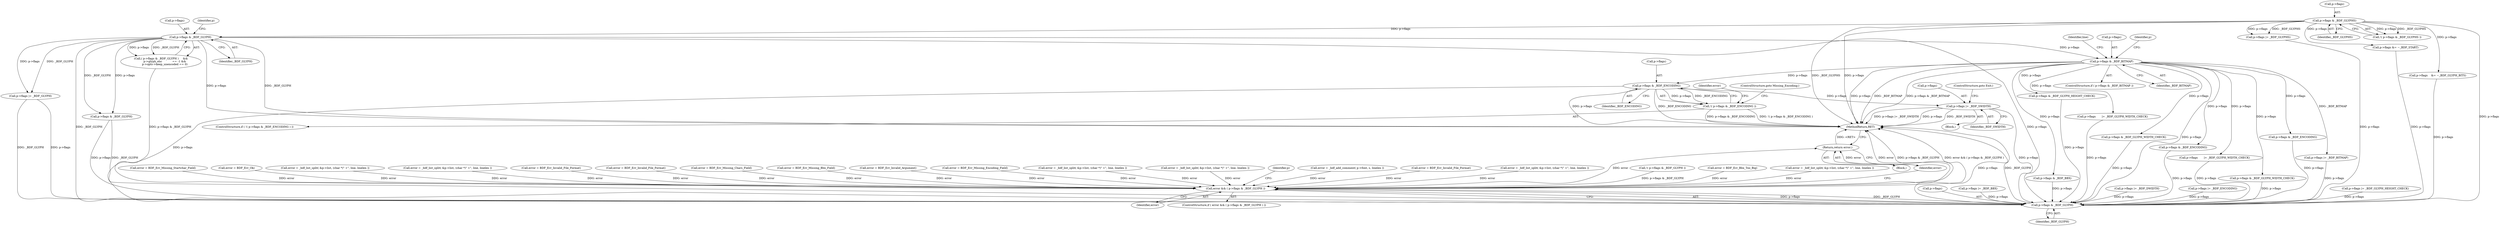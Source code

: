 digraph "0_savannah_07bdb6e289c7954e2a533039dc93c1c136099d2d@pointer" {
"1001015" [label="(Call,p->flags & _BDF_ENCODING)"];
"1000816" [label="(Call,p->flags & _BDF_BITMAP)"];
"1000376" [label="(Call,p->flags & _BDF_GLYPH)"];
"1000241" [label="(Call,p->flags & _BDF_GLYPHS)"];
"1001014" [label="(Call,!( p->flags & _BDF_ENCODING ))"];
"1001052" [label="(Call,p->flags |= _BDF_SWIDTH)"];
"1001560" [label="(Call,p->flags & _BDF_GLYPH)"];
"1001558" [label="(Call,error && ( p->flags & _BDF_GLYPH ))"];
"1001569" [label="(Return,return error;)"];
"1000596" [label="(Call,error = BDF_Err_Invalid_File_Format)"];
"1000443" [label="(Call,error = BDF_Err_Invalid_File_Format)"];
"1000464" [label="(Call,p->flags |= _BDF_GLYPH)"];
"1000255" [label="(Call,error = BDF_Err_Missing_Chars_Field)"];
"1001471" [label="(Call,error = BDF_Err_Missing_Bbx_Field)"];
"1001561" [label="(Call,p->flags)"];
"1001448" [label="(Call,p->flags |= _BDF_BBX)"];
"1000310" [label="(Call,error = BDF_Err_Invalid_Argument)"];
"1001149" [label="(Call,p->flags & _BDF_ENCODING)"];
"1001019" [label="(Identifier,_BDF_ENCODING)"];
"1001564" [label="(Identifier,_BDF_GLYPH)"];
"1000323" [label="(Call,p->flags |= _BDF_GLYPHS)"];
"1001013" [label="(ControlStructure,if ( !( p->flags & _BDF_ENCODING ) ))"];
"1001553" [label="(Call,error = BDF_Err_Missing_Encoding_Field)"];
"1001052" [label="(Call,p->flags |= _BDF_SWIDTH)"];
"1000245" [label="(Identifier,_BDF_GLYPHS)"];
"1000816" [label="(Call,p->flags & _BDF_BITMAP)"];
"1001559" [label="(Identifier,error)"];
"1001021" [label="(Call,error = _bdf_list_split( &p->list, (char *)\" +\", line, linelen ))"];
"1000169" [label="(Block,)"];
"1000349" [label="(Call,p->flags &= ~_BDF_START)"];
"1000408" [label="(Call,error = _bdf_list_split( &p->list, (char *)\" +\", line, linelen ))"];
"1000815" [label="(ControlStructure,if ( p->flags & _BDF_BITMAP ))"];
"1000368" [label="(Call,p->flags    &= ~_BDF_GLYPH_BITS)"];
"1001542" [label="(Call,p->flags |= _BDF_BITMAP)"];
"1001567" [label="(Identifier,p)"];
"1001465" [label="(Call,p->flags & _BDF_BBX)"];
"1001015" [label="(Call,p->flags & _BDF_ENCODING)"];
"1000837" [label="(Call,p->flags & _BDF_GLYPH_HEIGHT_CHECK)"];
"1000935" [label="(Call,p->flags       |= _BDF_GLYPH_WIDTH_CHECK)"];
"1001133" [label="(Call,p->flags |= _BDF_DWIDTH)"];
"1000230" [label="(Call,error = _bdf_add_comment( p->font, s, linelen ))"];
"1000984" [label="(Call,p->flags & _BDF_GLYPH_WIDTH_CHECK)"];
"1001548" [label="(Call,error = BDF_Err_Invalid_File_Format)"];
"1001016" [label="(Call,p->flags)"];
"1001571" [label="(MethodReturn,RET)"];
"1001569" [label="(Return,return error;)"];
"1001558" [label="(Call,error && ( p->flags & _BDF_GLYPH ))"];
"1000380" [label="(Identifier,_BDF_GLYPH)"];
"1000240" [label="(Call,!( p->flags & _BDF_GLYPHS ))"];
"1000241" [label="(Call,p->flags & _BDF_GLYPHS)"];
"1000496" [label="(Call,error = _bdf_list_split( &p->list, (char *)\" +\", line, linelen ))"];
"1001020" [label="(ControlStructure,goto Missing_Encoding;)"];
"1001053" [label="(Call,p->flags)"];
"1000242" [label="(Call,p->flags)"];
"1001014" [label="(Call,!( p->flags & _BDF_ENCODING ))"];
"1000384" [label="(Identifier,p)"];
"1000779" [label="(Call,p->flags |= _BDF_ENCODING)"];
"1001008" [label="(Identifier,line)"];
"1000486" [label="(Call,p->flags & _BDF_GLYPH)"];
"1001557" [label="(ControlStructure,if ( error && ( p->flags & _BDF_GLYPH ) ))"];
"1001570" [label="(Identifier,error)"];
"1001068" [label="(Call,p->flags & _BDF_ENCODING)"];
"1000485" [label="(Call,!( p->flags & _BDF_GLYPH ))"];
"1001560" [label="(Call,p->flags & _BDF_GLYPH)"];
"1001516" [label="(Call,error = BDF_Err_Bbx_Too_Big)"];
"1000376" [label="(Call,p->flags & _BDF_GLYPH)"];
"1000990" [label="(Call,p->flags       |= _BDF_GLYPH_WIDTH_CHECK)"];
"1000259" [label="(Call,error = _bdf_list_split( &p->list, (char *)\" +\", line, linelen ))"];
"1000817" [label="(Call,p->flags)"];
"1000375" [label="(Call,( p->flags & _BDF_GLYPH )     &&\n         p->glyph_enc            == -1 &&\n         p->opts->keep_unencoded == 0)"];
"1000820" [label="(Identifier,_BDF_BITMAP)"];
"1000929" [label="(Call,p->flags & _BDF_GLYPH_WIDTH_CHECK)"];
"1000492" [label="(Call,error = BDF_Err_Missing_Startchar_Field)"];
"1001022" [label="(Identifier,error)"];
"1000377" [label="(Call,p->flags)"];
"1000182" [label="(Call,error = BDF_Err_Ok)"];
"1000843" [label="(Call,p->flags |= _BDF_GLYPH_HEIGHT_CHECK)"];
"1001155" [label="(Call,error = _bdf_list_split( &p->list, (char *)\" +\", line, linelen ))"];
"1001012" [label="(Block,)"];
"1001057" [label="(ControlStructure,goto Exit;)"];
"1000825" [label="(Identifier,p)"];
"1001056" [label="(Identifier,_BDF_SWIDTH)"];
"1001074" [label="(Call,error = _bdf_list_split( &p->list, (char *)\" +\", line, linelen ))"];
"1001015" -> "1001014"  [label="AST: "];
"1001015" -> "1001019"  [label="CFG: "];
"1001016" -> "1001015"  [label="AST: "];
"1001019" -> "1001015"  [label="AST: "];
"1001014" -> "1001015"  [label="CFG: "];
"1001015" -> "1001571"  [label="DDG: p->flags"];
"1001015" -> "1001571"  [label="DDG: _BDF_ENCODING"];
"1001015" -> "1001014"  [label="DDG: p->flags"];
"1001015" -> "1001014"  [label="DDG: _BDF_ENCODING"];
"1000816" -> "1001015"  [label="DDG: p->flags"];
"1001015" -> "1001052"  [label="DDG: p->flags"];
"1001015" -> "1001560"  [label="DDG: p->flags"];
"1000816" -> "1000815"  [label="AST: "];
"1000816" -> "1000820"  [label="CFG: "];
"1000817" -> "1000816"  [label="AST: "];
"1000820" -> "1000816"  [label="AST: "];
"1000825" -> "1000816"  [label="CFG: "];
"1001008" -> "1000816"  [label="CFG: "];
"1000816" -> "1001571"  [label="DDG: p->flags & _BDF_BITMAP"];
"1000816" -> "1001571"  [label="DDG: p->flags"];
"1000816" -> "1001571"  [label="DDG: _BDF_BITMAP"];
"1000376" -> "1000816"  [label="DDG: p->flags"];
"1000816" -> "1000837"  [label="DDG: p->flags"];
"1000816" -> "1000929"  [label="DDG: p->flags"];
"1000816" -> "1000935"  [label="DDG: p->flags"];
"1000816" -> "1000984"  [label="DDG: p->flags"];
"1000816" -> "1000990"  [label="DDG: p->flags"];
"1000816" -> "1001068"  [label="DDG: p->flags"];
"1000816" -> "1001149"  [label="DDG: p->flags"];
"1000816" -> "1001465"  [label="DDG: p->flags"];
"1000816" -> "1001542"  [label="DDG: _BDF_BITMAP"];
"1000816" -> "1001560"  [label="DDG: p->flags"];
"1000376" -> "1000375"  [label="AST: "];
"1000376" -> "1000380"  [label="CFG: "];
"1000377" -> "1000376"  [label="AST: "];
"1000380" -> "1000376"  [label="AST: "];
"1000384" -> "1000376"  [label="CFG: "];
"1000375" -> "1000376"  [label="CFG: "];
"1000376" -> "1001571"  [label="DDG: p->flags"];
"1000376" -> "1001571"  [label="DDG: _BDF_GLYPH"];
"1000376" -> "1000375"  [label="DDG: p->flags"];
"1000376" -> "1000375"  [label="DDG: _BDF_GLYPH"];
"1000241" -> "1000376"  [label="DDG: p->flags"];
"1000376" -> "1000464"  [label="DDG: p->flags"];
"1000376" -> "1000464"  [label="DDG: _BDF_GLYPH"];
"1000376" -> "1000486"  [label="DDG: p->flags"];
"1000376" -> "1000486"  [label="DDG: _BDF_GLYPH"];
"1000376" -> "1001560"  [label="DDG: p->flags"];
"1000376" -> "1001560"  [label="DDG: _BDF_GLYPH"];
"1000241" -> "1000240"  [label="AST: "];
"1000241" -> "1000245"  [label="CFG: "];
"1000242" -> "1000241"  [label="AST: "];
"1000245" -> "1000241"  [label="AST: "];
"1000240" -> "1000241"  [label="CFG: "];
"1000241" -> "1001571"  [label="DDG: p->flags"];
"1000241" -> "1001571"  [label="DDG: _BDF_GLYPHS"];
"1000241" -> "1000240"  [label="DDG: p->flags"];
"1000241" -> "1000240"  [label="DDG: _BDF_GLYPHS"];
"1000241" -> "1000323"  [label="DDG: p->flags"];
"1000241" -> "1000323"  [label="DDG: _BDF_GLYPHS"];
"1000241" -> "1000349"  [label="DDG: p->flags"];
"1000241" -> "1000368"  [label="DDG: p->flags"];
"1000241" -> "1001560"  [label="DDG: p->flags"];
"1001014" -> "1001013"  [label="AST: "];
"1001020" -> "1001014"  [label="CFG: "];
"1001022" -> "1001014"  [label="CFG: "];
"1001014" -> "1001571"  [label="DDG: p->flags & _BDF_ENCODING"];
"1001014" -> "1001571"  [label="DDG: !( p->flags & _BDF_ENCODING )"];
"1001052" -> "1001012"  [label="AST: "];
"1001052" -> "1001056"  [label="CFG: "];
"1001053" -> "1001052"  [label="AST: "];
"1001056" -> "1001052"  [label="AST: "];
"1001057" -> "1001052"  [label="CFG: "];
"1001052" -> "1001571"  [label="DDG: _BDF_SWIDTH"];
"1001052" -> "1001571"  [label="DDG: p->flags |= _BDF_SWIDTH"];
"1001052" -> "1001571"  [label="DDG: p->flags"];
"1001052" -> "1001560"  [label="DDG: p->flags"];
"1001560" -> "1001558"  [label="AST: "];
"1001560" -> "1001564"  [label="CFG: "];
"1001561" -> "1001560"  [label="AST: "];
"1001564" -> "1001560"  [label="AST: "];
"1001558" -> "1001560"  [label="CFG: "];
"1001560" -> "1001571"  [label="DDG: p->flags"];
"1001560" -> "1001571"  [label="DDG: _BDF_GLYPH"];
"1001560" -> "1001558"  [label="DDG: p->flags"];
"1001560" -> "1001558"  [label="DDG: _BDF_GLYPH"];
"1000368" -> "1001560"  [label="DDG: p->flags"];
"1001133" -> "1001560"  [label="DDG: p->flags"];
"1000837" -> "1001560"  [label="DDG: p->flags"];
"1001149" -> "1001560"  [label="DDG: p->flags"];
"1000929" -> "1001560"  [label="DDG: p->flags"];
"1000323" -> "1001560"  [label="DDG: p->flags"];
"1000984" -> "1001560"  [label="DDG: p->flags"];
"1000486" -> "1001560"  [label="DDG: p->flags"];
"1000486" -> "1001560"  [label="DDG: _BDF_GLYPH"];
"1000935" -> "1001560"  [label="DDG: p->flags"];
"1000779" -> "1001560"  [label="DDG: p->flags"];
"1001448" -> "1001560"  [label="DDG: p->flags"];
"1000843" -> "1001560"  [label="DDG: p->flags"];
"1000464" -> "1001560"  [label="DDG: p->flags"];
"1000464" -> "1001560"  [label="DDG: _BDF_GLYPH"];
"1001542" -> "1001560"  [label="DDG: p->flags"];
"1000990" -> "1001560"  [label="DDG: p->flags"];
"1001068" -> "1001560"  [label="DDG: p->flags"];
"1000349" -> "1001560"  [label="DDG: p->flags"];
"1001465" -> "1001560"  [label="DDG: p->flags"];
"1001558" -> "1001557"  [label="AST: "];
"1001558" -> "1001559"  [label="CFG: "];
"1001559" -> "1001558"  [label="AST: "];
"1001567" -> "1001558"  [label="CFG: "];
"1001570" -> "1001558"  [label="CFG: "];
"1001558" -> "1001571"  [label="DDG: error && ( p->flags & _BDF_GLYPH )"];
"1001558" -> "1001571"  [label="DDG: error"];
"1001558" -> "1001571"  [label="DDG: p->flags & _BDF_GLYPH"];
"1000259" -> "1001558"  [label="DDG: error"];
"1000596" -> "1001558"  [label="DDG: error"];
"1000492" -> "1001558"  [label="DDG: error"];
"1000496" -> "1001558"  [label="DDG: error"];
"1001553" -> "1001558"  [label="DDG: error"];
"1000230" -> "1001558"  [label="DDG: error"];
"1000182" -> "1001558"  [label="DDG: error"];
"1000443" -> "1001558"  [label="DDG: error"];
"1001516" -> "1001558"  [label="DDG: error"];
"1001074" -> "1001558"  [label="DDG: error"];
"1001155" -> "1001558"  [label="DDG: error"];
"1000408" -> "1001558"  [label="DDG: error"];
"1001471" -> "1001558"  [label="DDG: error"];
"1000310" -> "1001558"  [label="DDG: error"];
"1001021" -> "1001558"  [label="DDG: error"];
"1001548" -> "1001558"  [label="DDG: error"];
"1000255" -> "1001558"  [label="DDG: error"];
"1000485" -> "1001558"  [label="DDG: p->flags & _BDF_GLYPH"];
"1000375" -> "1001558"  [label="DDG: p->flags & _BDF_GLYPH"];
"1001558" -> "1001569"  [label="DDG: error"];
"1001569" -> "1000169"  [label="AST: "];
"1001569" -> "1001570"  [label="CFG: "];
"1001570" -> "1001569"  [label="AST: "];
"1001571" -> "1001569"  [label="CFG: "];
"1001569" -> "1001571"  [label="DDG: <RET>"];
"1001570" -> "1001569"  [label="DDG: error"];
}

